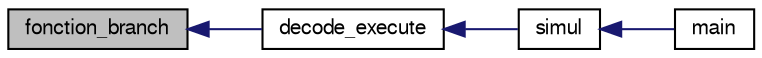 digraph "fonction_branch"
{
  edge [fontname="FreeSans",fontsize="10",labelfontname="FreeSans",labelfontsize="10"];
  node [fontname="FreeSans",fontsize="10",shape=record];
  rankdir="LR";
  Node1 [label="fonction_branch",height=0.2,width=0.4,color="black", fillcolor="grey75", style="filled" fontcolor="black"];
  Node1 -> Node2 [dir="back",color="midnightblue",fontsize="10",style="solid",fontname="FreeSans"];
  Node2 [label="decode_execute",height=0.2,width=0.4,color="black", fillcolor="white", style="filled",URL="$exec_8h.html#a41471ced34d27777447c2609173af7de",tooltip="Décodage et exécution d&#39;une instruction. "];
  Node2 -> Node3 [dir="back",color="midnightblue",fontsize="10",style="solid",fontname="FreeSans"];
  Node3 [label="simul",height=0.2,width=0.4,color="black", fillcolor="white", style="filled",URL="$machine_8h.html#ad0bfa0ce7434b963eea888d7b847ac3b",tooltip="Simulation. "];
  Node3 -> Node4 [dir="back",color="midnightblue",fontsize="10",style="solid",fontname="FreeSans"];
  Node4 [label="main",height=0.2,width=0.4,color="black", fillcolor="white", style="filled",URL="$test__simul_8c.html#a0ddf1224851353fc92bfbff6f499fa97",tooltip="Programme de test. "];
}

